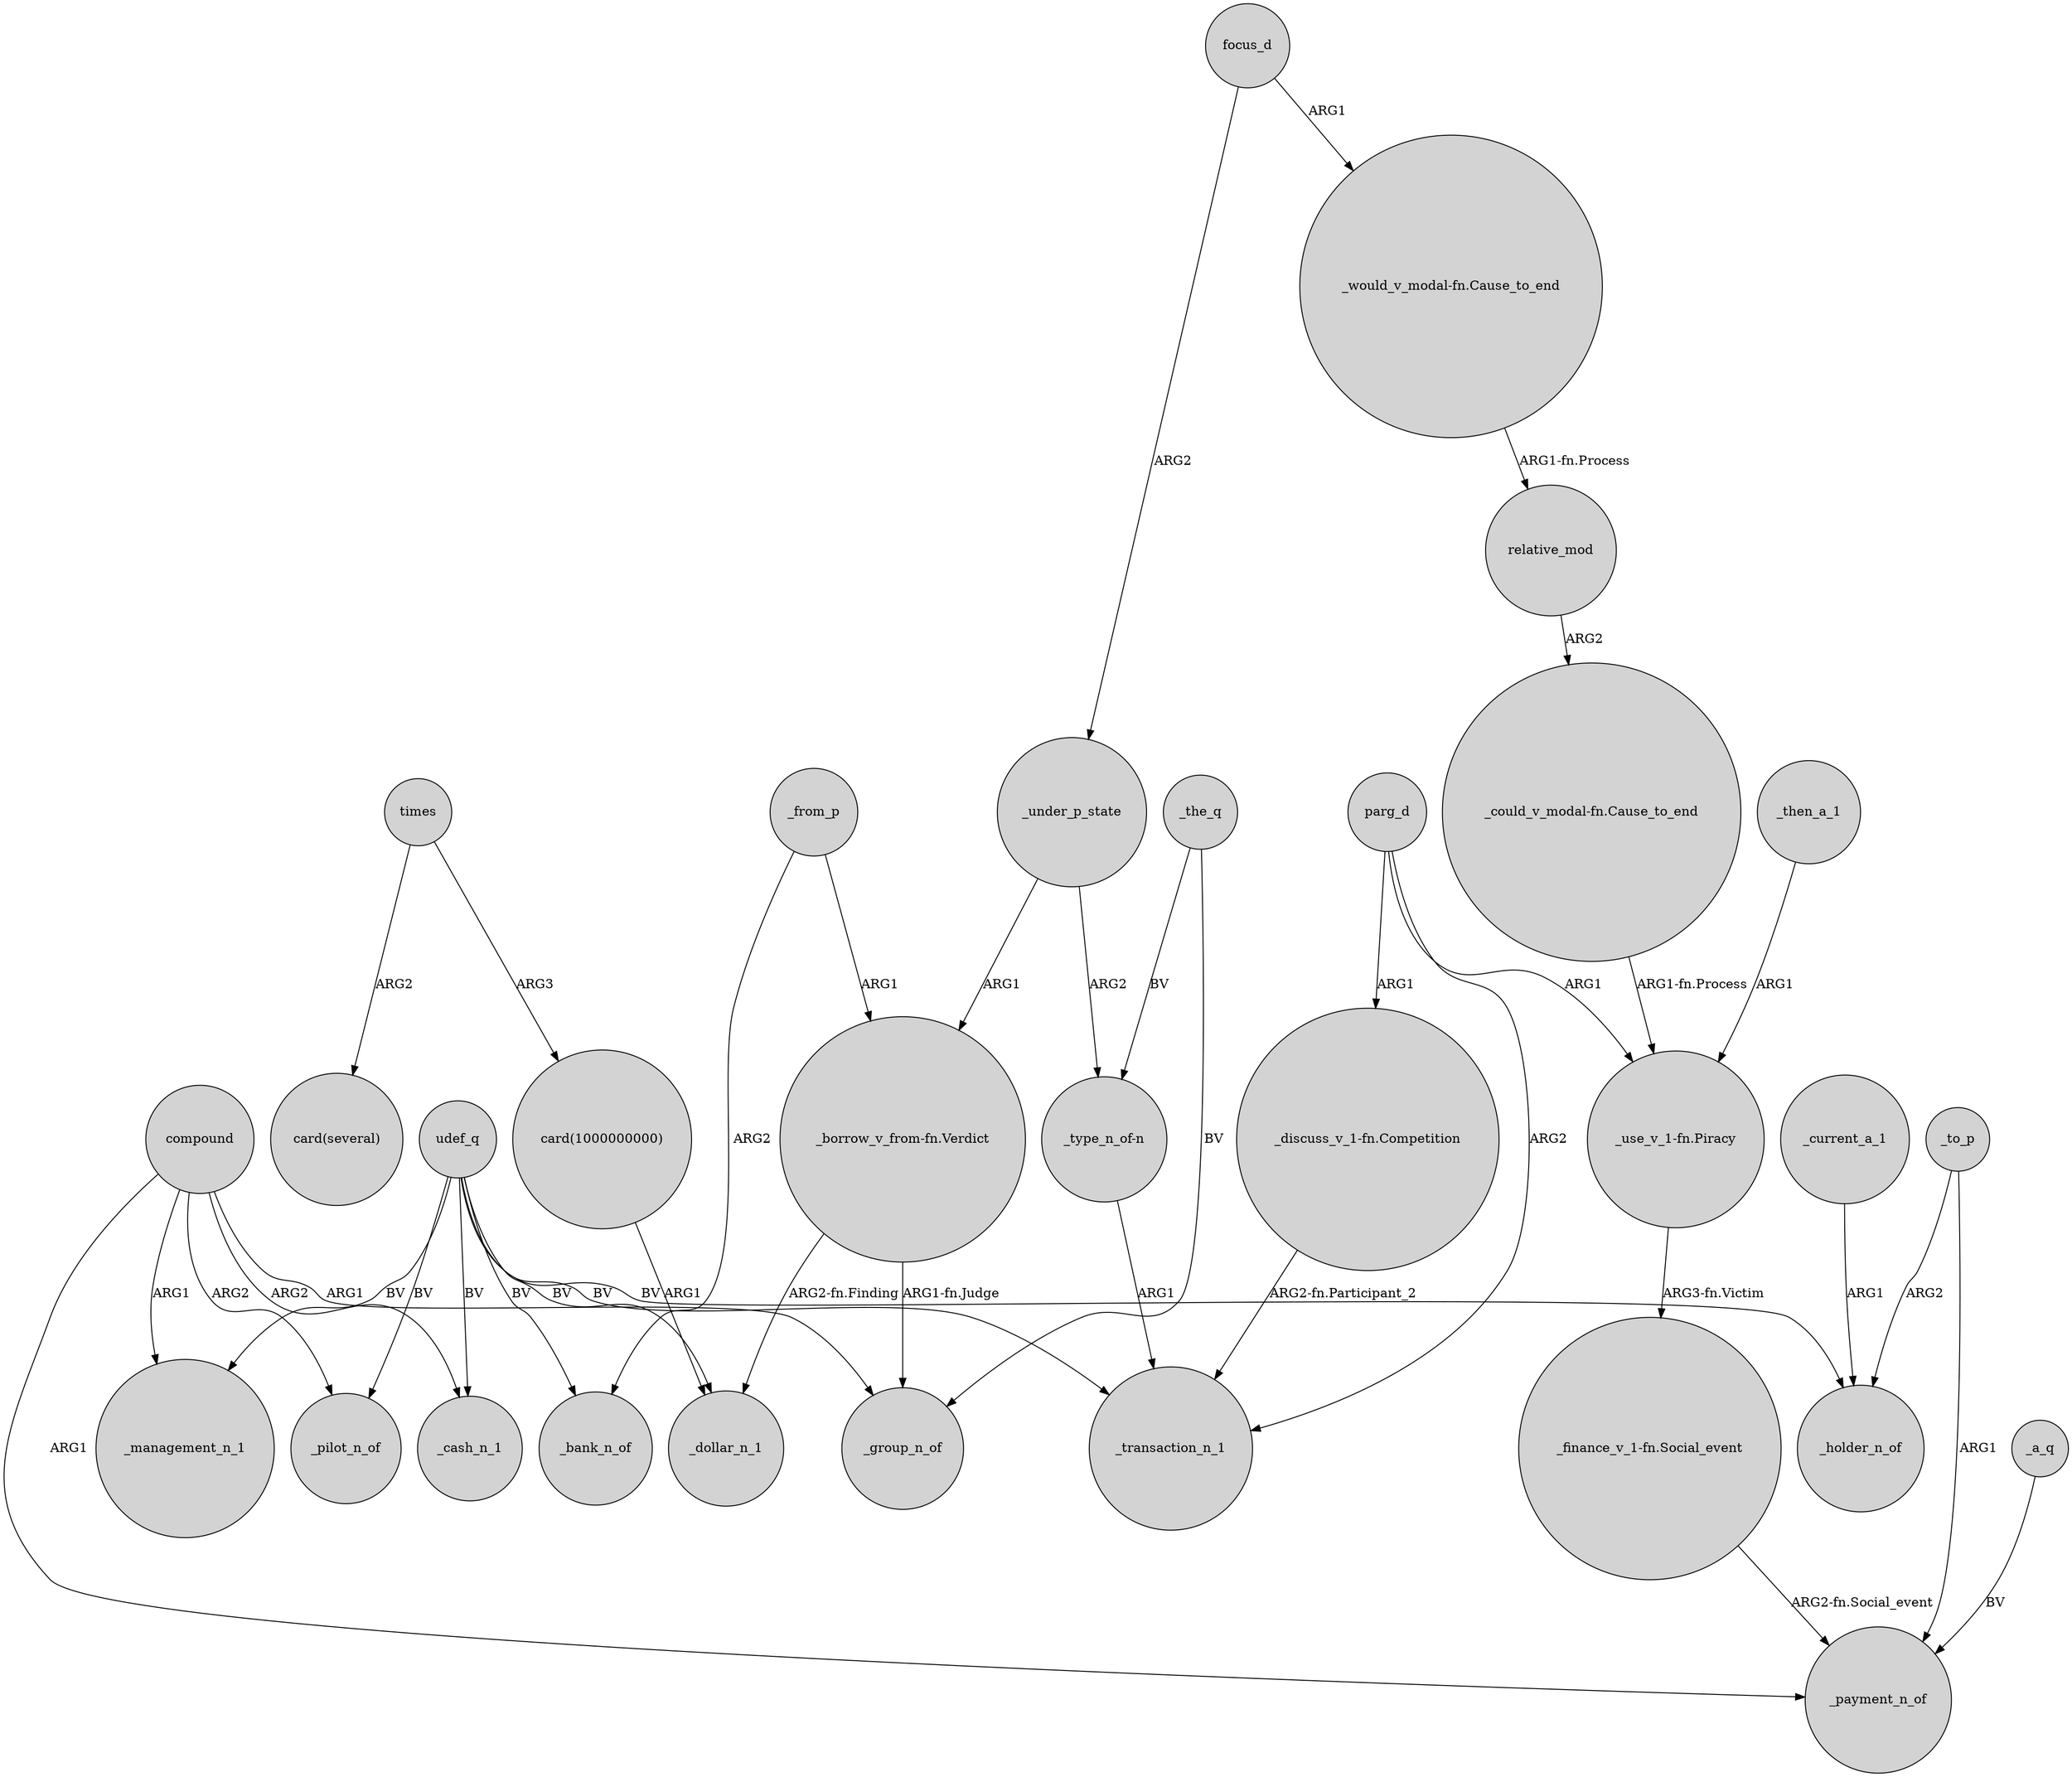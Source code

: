 digraph {
	node [shape=circle style=filled]
	relative_mod -> "_could_v_modal-fn.Cause_to_end" [label=ARG2]
	times -> "card(several)" [label=ARG2]
	"card(1000000000)" -> _dollar_n_1 [label=ARG1]
	udef_q -> _cash_n_1 [label=BV]
	_under_p_state -> "_type_n_of-n" [label=ARG2]
	compound -> _cash_n_1 [label=ARG2]
	parg_d -> _transaction_n_1 [label=ARG2]
	_a_q -> _payment_n_of [label=BV]
	"_finance_v_1-fn.Social_event" -> _payment_n_of [label="ARG2-fn.Social_event"]
	_from_p -> "_borrow_v_from-fn.Verdict" [label=ARG1]
	compound -> _pilot_n_of [label=ARG2]
	_under_p_state -> "_borrow_v_from-fn.Verdict" [label=ARG1]
	udef_q -> _bank_n_of [label=BV]
	parg_d -> "_use_v_1-fn.Piracy" [label=ARG1]
	_to_p -> _holder_n_of [label=ARG2]
	times -> "card(1000000000)" [label=ARG3]
	_current_a_1 -> _holder_n_of [label=ARG1]
	compound -> _group_n_of [label=ARG1]
	udef_q -> _management_n_1 [label=BV]
	udef_q -> _pilot_n_of [label=BV]
	"_borrow_v_from-fn.Verdict" -> _group_n_of [label="ARG1-fn.Judge"]
	"_type_n_of-n" -> _transaction_n_1 [label=ARG1]
	"_would_v_modal-fn.Cause_to_end" -> relative_mod [label="ARG1-fn.Process"]
	udef_q -> _holder_n_of [label=BV]
	compound -> _management_n_1 [label=ARG1]
	_the_q -> _group_n_of [label=BV]
	udef_q -> _dollar_n_1 [label=BV]
	"_discuss_v_1-fn.Competition" -> _transaction_n_1 [label="ARG2-fn.Participant_2"]
	parg_d -> "_discuss_v_1-fn.Competition" [label=ARG1]
	_the_q -> "_type_n_of-n" [label=BV]
	udef_q -> _transaction_n_1 [label=BV]
	_then_a_1 -> "_use_v_1-fn.Piracy" [label=ARG1]
	focus_d -> _under_p_state [label=ARG2]
	"_could_v_modal-fn.Cause_to_end" -> "_use_v_1-fn.Piracy" [label="ARG1-fn.Process"]
	"_use_v_1-fn.Piracy" -> "_finance_v_1-fn.Social_event" [label="ARG3-fn.Victim"]
	focus_d -> "_would_v_modal-fn.Cause_to_end" [label=ARG1]
	compound -> _payment_n_of [label=ARG1]
	_from_p -> _bank_n_of [label=ARG2]
	_to_p -> _payment_n_of [label=ARG1]
	"_borrow_v_from-fn.Verdict" -> _dollar_n_1 [label="ARG2-fn.Finding"]
}
